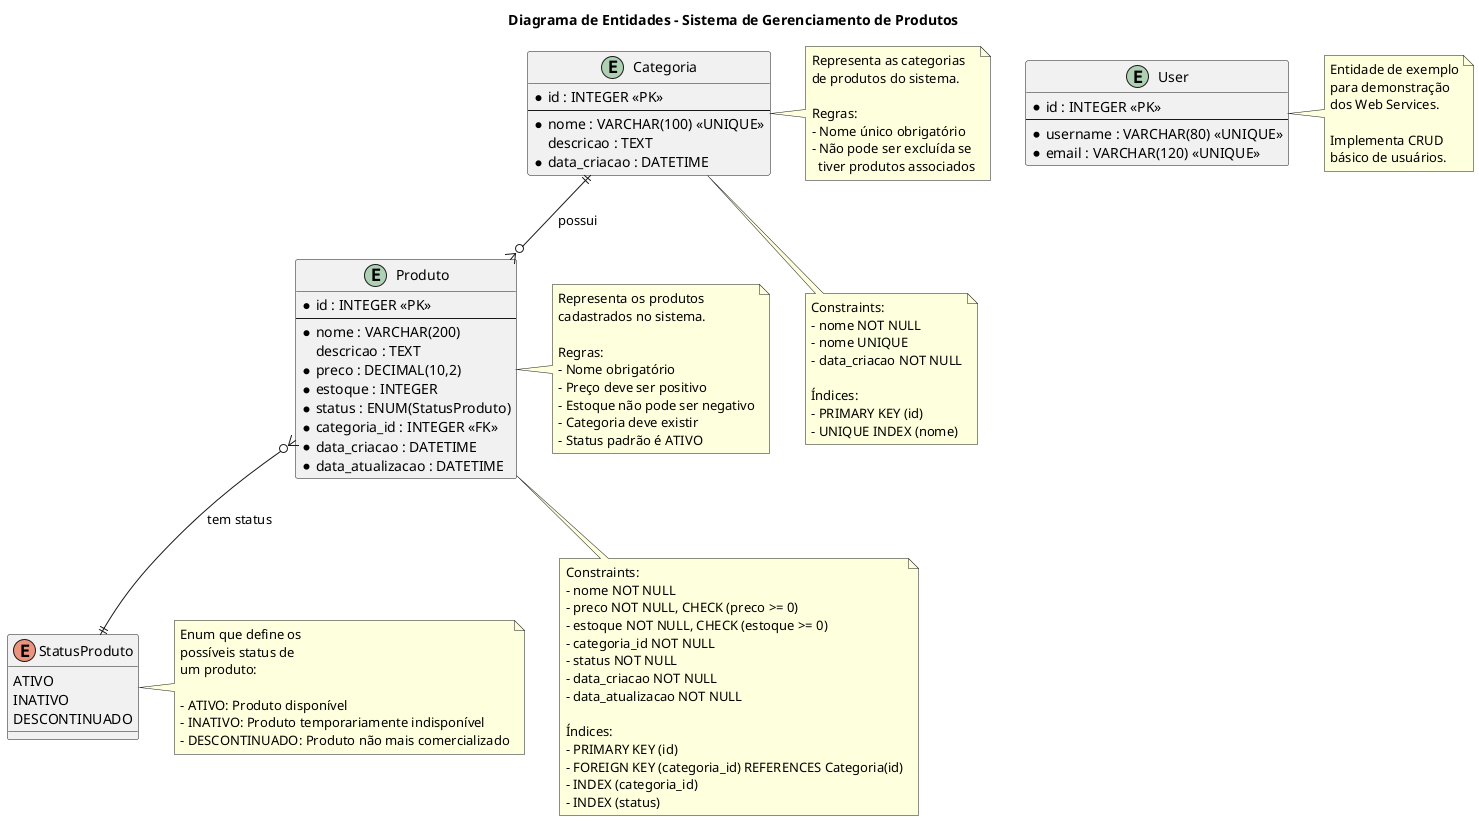 @startuml Modelo de Entidades - Sistema de Produtos

!define TABLE entity
!define PK_COLOR #FFE4B5
!define FK_COLOR #E6E6FA

title Diagrama de Entidades - Sistema de Gerenciamento de Produtos

TABLE Categoria {
    * id : INTEGER <<PK>>
    --
    * nome : VARCHAR(100) <<UNIQUE>>
    descricao : TEXT
    * data_criacao : DATETIME
}

TABLE Produto {
    * id : INTEGER <<PK>>
    --
    * nome : VARCHAR(200)
    descricao : TEXT
    * preco : DECIMAL(10,2)
    * estoque : INTEGER
    * status : ENUM(StatusProduto)
    * categoria_id : INTEGER <<FK>>
    * data_criacao : DATETIME
    * data_atualizacao : DATETIME
}

TABLE User {
    * id : INTEGER <<PK>>
    --
    * username : VARCHAR(80) <<UNIQUE>>
    * email : VARCHAR(120) <<UNIQUE>>
}

enum StatusProduto {
    ATIVO
    INATIVO
    DESCONTINUADO
}

' Relacionamentos
Categoria ||--o{ Produto : "possui"
Produto }o--|| StatusProduto : "tem status"

' Anotações
note right of Categoria
    Representa as categorias
    de produtos do sistema.
    
    Regras:
    - Nome único obrigatório
    - Não pode ser excluída se
      tiver produtos associados
end note

note right of Produto
    Representa os produtos
    cadastrados no sistema.
    
    Regras:
    - Nome obrigatório
    - Preço deve ser positivo
    - Estoque não pode ser negativo
    - Categoria deve existir
    - Status padrão é ATIVO
end note

note right of StatusProduto
    Enum que define os
    possíveis status de
    um produto:
    
    - ATIVO: Produto disponível
    - INATIVO: Produto temporariamente indisponível
    - DESCONTINUADO: Produto não mais comercializado
end note

note right of User
    Entidade de exemplo
    para demonstração
    dos Web Services.
    
    Implementa CRUD
    básico de usuários.
end note

' Constraints e Índices
note bottom of Categoria
    Constraints:
    - nome NOT NULL
    - nome UNIQUE
    - data_criacao NOT NULL
    
    Índices:
    - PRIMARY KEY (id)
    - UNIQUE INDEX (nome)
end note

note bottom of Produto
    Constraints:
    - nome NOT NULL
    - preco NOT NULL, CHECK (preco >= 0)
    - estoque NOT NULL, CHECK (estoque >= 0)
    - categoria_id NOT NULL
    - status NOT NULL
    - data_criacao NOT NULL
    - data_atualizacao NOT NULL
    
    Índices:
    - PRIMARY KEY (id)
    - FOREIGN KEY (categoria_id) REFERENCES Categoria(id)
    - INDEX (categoria_id)
    - INDEX (status)
end note

@enduml


